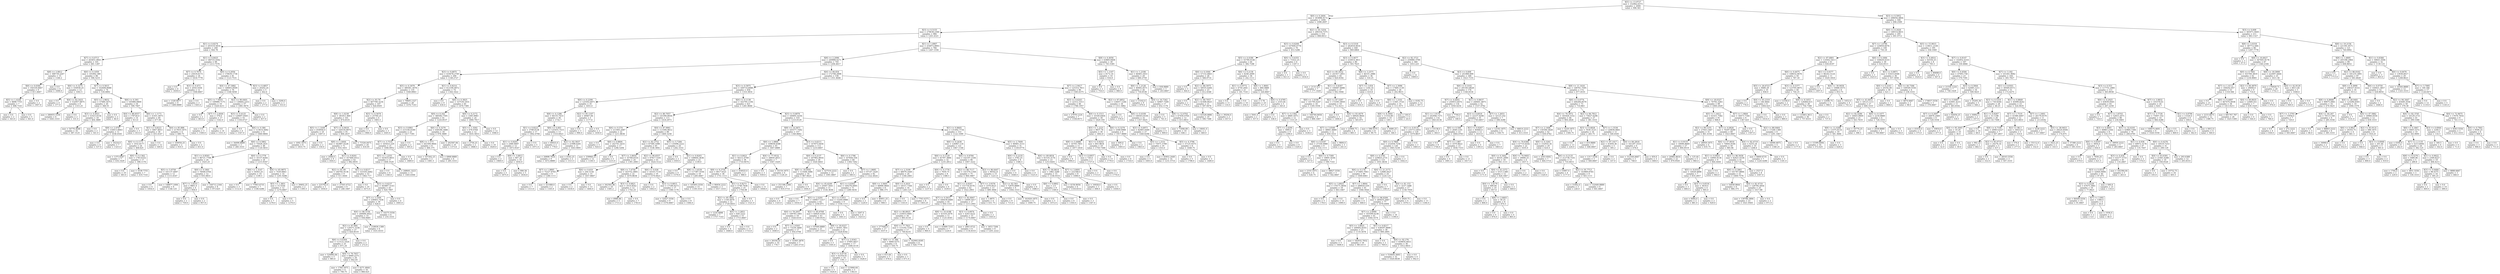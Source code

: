 digraph Tree {
node [shape=box] ;
0 [label="X[5] <= 13.9727\nmse = 332962.6373\nsamples = 2000\nvalue = 996.561"] ;
1 [label="X[0] <= 0.2604\nmse = 303896.9172\nsamples = 1494\nvalue = 1098.2697"] ;
0 -> 1 [labeldistance=2.5, labelangle=45, headlabel="True"] ;
2 [label="X[3] <= 0.5155\nmse = 279638.2366\nsamples = 984\nvalue = 1201.6321"] ;
1 -> 2 ;
3 [label="X[1] <= 0.8274\nmse = 293519.5816\nsamples = 200\nvalue = 944.78"] ;
2 -> 3 ;
4 [label="X[7] <= 0.0713\nmse = 263651.8943\nsamples = 101\nvalue = 681.1287"] ;
3 -> 4 ;
5 [label="X[8] <= 3.0812\nmse = 398739.2267\nsamples = 15\nvalue = 1166.2"] ;
4 -> 5 ;
6 [label="X[6] <= 0.6364\nmse = 350330.6667\nsamples = 9\nvalue = 811.6667"] ;
5 -> 6 ;
7 [label="X[5] <= 1.4109\nmse = 9698.7755\nsamples = 7\nvalue = 498.7143"] ;
6 -> 7 ;
8 [label="mse = 0.0\nsamples = 2\nvalue = 343.0"] ;
7 -> 8 ;
9 [label="mse = 0.0\nsamples = 5\nvalue = 561.0"] ;
7 -> 9 ;
10 [label="mse = 0.0\nsamples = 2\nvalue = 1907.0"] ;
6 -> 10 ;
11 [label="mse = 0.0\nsamples = 6\nvalue = 1698.0"] ;
5 -> 11 ;
12 [label="X[0] <= 0.1059\nmse = 191892.389\nsamples = 86\nvalue = 596.5233"] ;
4 -> 12 ;
13 [label="X[6] <= 0.3275\nmse = 550930.25\nsamples = 12\nvalue = 1002.5"] ;
12 -> 13 ;
14 [label="mse = 0.0\nsamples = 4\nvalue = 377.0"] ;
13 -> 14 ;
15 [label="X[4] <= 82.5425\nmse = 532957.6875\nsamples = 8\nvalue = 1315.25"] ;
13 -> 15 ;
16 [label="mse = 280055.5556\nsamples = 6\nvalue = 1643.3333"] ;
15 -> 16 ;
17 [label="mse = 0.0\nsamples = 2\nvalue = 331.0"] ;
15 -> 17 ;
18 [label="X[7] <= 0.5615\nmse = 102608.8088\nsamples = 74\nvalue = 530.6892"] ;
12 -> 18 ;
19 [label="X[5] <= 2.9832\nmse = 57480.5475\nsamples = 20\nvalue = 368.55"] ;
18 -> 19 ;
20 [label="X[3] <= 0.4921\nmse = 51023.0154\nsamples = 18\nvalue = 404.3889"] ;
19 -> 20 ;
21 [label="mse = 54776.4648\nsamples = 16\nvalue = 387.3125"] ;
20 -> 21 ;
22 [label="mse = 0.0\nsamples = 2\nvalue = 541.0"] ;
20 -> 22 ;
23 [label="mse = 0.0\nsamples = 2\nvalue = 46.0"] ;
19 -> 23 ;
24 [label="X[6] <= 0.393\nmse = 105980.0809\nsamples = 54\nvalue = 590.7407"] ;
18 -> 24 ;
25 [label="X[4] <= 88.9557\nmse = 178720.0\nsamples = 14\nvalue = 913.0"] ;
24 -> 25 ;
26 [label="X[8] <= 2.4767\nmse = 154013.8843\nsamples = 11\nvalue = 1038.4545"] ;
25 -> 26 ;
27 [label="mse = 0.0\nsamples = 4\nvalue = 537.0"] ;
26 -> 27 ;
28 [label="mse = 16224.0\nsamples = 7\nvalue = 1325.0"] ;
26 -> 28 ;
29 [label="mse = 0.0\nsamples = 3\nvalue = 453.0"] ;
25 -> 29 ;
30 [label="X[6] <= 1.1173\nmse = 31451.4975\nsamples = 40\nvalue = 477.95"] ;
24 -> 30 ;
31 [label="X[1] <= 0.8223\nmse = 5667.4653\nsamples = 36\nvalue = 455.4167"] ;
30 -> 31 ;
32 [label="X[0] <= 0.1173\nmse = 1932.8177\nsamples = 24\nvalue = 408.625"] ;
31 -> 32 ;
33 [label="mse = 1375.8367\nsamples = 7\nvalue = 434.1429"] ;
32 -> 33 ;
34 [label="X[0] <= 0.1362\nmse = 1783.6332\nsamples = 17\nvalue = 398.1176"] ;
32 -> 34 ;
35 [label="mse = 0.0\nsamples = 10\nvalue = 383.0"] ;
34 -> 35 ;
36 [label="mse = 3538.7755\nsamples = 7\nvalue = 419.7143"] ;
34 -> 36 ;
37 [label="mse = 0.0\nsamples = 12\nvalue = 549.0"] ;
31 -> 37 ;
38 [label="X[4] <= 85.888\nmse = 217810.1875\nsamples = 4\nvalue = 680.75"] ;
30 -> 38 ;
39 [label="mse = 330050.25\nsamples = 2\nvalue = 910.5"] ;
38 -> 39 ;
40 [label="mse = 0.0\nsamples = 2\nvalue = 451.0"] ;
38 -> 40 ;
41 [label="X[1] <= 0.8425\nmse = 180725.4362\nsamples = 99\nvalue = 1213.7576"] ;
3 -> 41 ;
42 [label="X[7] <= 0.7679\nmse = 25618.6173\nsamples = 18\nvalue = 1618.7778"] ;
41 -> 42 ;
43 [label="mse = 0.0\nsamples = 6\nvalue = 1839.0"] ;
42 -> 43 ;
44 [label="X[3] <= 0.473\nmse = 2054.5556\nsamples = 12\nvalue = 1508.6667"] ;
42 -> 44 ;
45 [label="mse = 1328.9877\nsamples = 9\nvalue = 1489.8889"] ;
44 -> 45 ;
46 [label="mse = 0.0\nsamples = 3\nvalue = 1565.0"] ;
44 -> 46 ;
47 [label="X[0] <= 0.2056\nmse = 170639.1736\nsamples = 81\nvalue = 1123.7531"] ;
41 -> 47 ;
48 [label="X[4] <= 47.5882\nmse = 148003.8509\nsamples = 76\nvalue = 1168.5658"] ;
47 -> 48 ;
49 [label="X[5] <= 7.9055\nmse = 109989.7175\nsamples = 19\nvalue = 1428.4211"] ;
48 -> 49 ;
50 [label="mse = 0.0\nsamples = 2\nvalue = 463.0"] ;
49 -> 50 ;
51 [label="X[7] <= 2.4444\nmse = 378.0\nsamples = 17\nvalue = 1542.0"] ;
49 -> 51 ;
52 [label="mse = 0.0\nsamples = 3\nvalue = 1500.0"] ;
51 -> 52 ;
53 [label="mse = 0.0\nsamples = 14\nvalue = 1551.0"] ;
51 -> 53 ;
54 [label="X[2] <= 90.6401\nmse = 130664.2253\nsamples = 57\nvalue = 1081.9474"] ;
48 -> 54 ;
55 [label="X[3] <= 0.4125\nmse = 120697.0565\nsamples = 55\nvalue = 1104.6727"] ;
54 -> 55 ;
56 [label="mse = 0.0\nsamples = 4\nvalue = 1547.0"] ;
55 -> 56 ;
57 [label="X[6] <= 0.384\nmse = 113614.5682\nsamples = 51\nvalue = 1069.9804"] ;
55 -> 57 ;
58 [label="mse = 34496.8889\nsamples = 3\nvalue = 260.3333"] ;
57 -> 58 ;
59 [label="X[6] <= 0.5862\nmse = 75028.2431\nsamples = 48\nvalue = 1120.5833"] ;
57 -> 59 ;
60 [label="X[1] <= 0.8593\nmse = 96721.7708\nsamples = 24\nvalue = 1025.25"] ;
59 -> 60 ;
61 [label="X[5] <= 5.9758\nmse = 101137.4097\nsamples = 12\nvalue = 1115.4167"] ;
60 -> 61 ;
62 [label="mse = 0.0\nsamples = 4\nvalue = 1054.0"] ;
61 -> 62 ;
63 [label="mse = 148877.1094\nsamples = 8\nvalue = 1146.125"] ;
61 -> 63 ;
64 [label="X[0] <= 0.1801\nmse = 76046.0764\nsamples = 12\nvalue = 935.0833"] ;
60 -> 64 ;
65 [label="X[7] <= 3.8331\nmse = 9801.0\nsamples = 4\nvalue = 858.0"] ;
64 -> 65 ;
66 [label="mse = 0.0\nsamples = 2\nvalue = 759.0"] ;
65 -> 66 ;
67 [label="mse = 0.0\nsamples = 2\nvalue = 957.0"] ;
65 -> 67 ;
68 [label="mse = 104712.2344\nsamples = 8\nvalue = 973.625"] ;
64 -> 68 ;
69 [label="X[0] <= 0.1778\nmse = 35157.8264\nsamples = 24\nvalue = 1215.9167"] ;
59 -> 69 ;
70 [label="X[6] <= 1.3147\nmse = 54563.25\nsamples = 10\nvalue = 1109.5"] ;
69 -> 70 ;
71 [label="mse = 0.0\nsamples = 3\nvalue = 1112.0"] ;
70 -> 71 ;
72 [label="mse = 77943.6735\nsamples = 7\nvalue = 1108.4286"] ;
70 -> 72 ;
73 [label="X[4] <= 65.9875\nmse = 7430.0663\nsamples = 14\nvalue = 1291.9286"] ;
69 -> 73 ;
74 [label="X[5] <= 1.3851\nmse = 15.5556\nsamples = 12\nvalue = 1274.6667"] ;
73 -> 74 ;
75 [label="mse = 0.0\nsamples = 7\nvalue = 1278.0"] ;
74 -> 75 ;
76 [label="mse = 0.0\nsamples = 5\nvalue = 1270.0"] ;
74 -> 76 ;
77 [label="mse = 39402.25\nsamples = 2\nvalue = 1395.5"] ;
73 -> 77 ;
78 [label="mse = 0.0\nsamples = 2\nvalue = 457.0"] ;
54 -> 78 ;
79 [label="X[3] <= 0.4857\nmse = 20202.24\nsamples = 5\nvalue = 442.6"] ;
47 -> 79 ;
80 [label="mse = 0.0\nsamples = 2\nvalue = 277.0"] ;
79 -> 80 ;
81 [label="mse = 3200.0\nsamples = 3\nvalue = 553.0"] ;
79 -> 81 ;
82 [label="X[1] <= 1.0907\nmse = 254973.8993\nsamples = 784\nvalue = 1267.1556"] ;
2 -> 82 ;
83 [label="X[8] <= 2.2096\nmse = 249989.0271\nsamples = 745\nvalue = 1294.4617"] ;
82 -> 83 ;
84 [label="X[3] <= 0.6875\nmse = 418478.2749\nsamples = 209\nvalue = 1148.2727"] ;
83 -> 84 ;
85 [label="X[5] <= 6.3079\nmse = 389361.3078\nsamples = 135\nvalue = 1040.8963"] ;
84 -> 85 ;
86 [label="X[2] <= 93.79\nmse = 407709.3234\nsamples = 107\nvalue = 926.8505"] ;
85 -> 86 ;
87 [label="X[8] <= 1.0238\nmse = 381811.969\nsamples = 101\nvalue = 874.6535"] ;
86 -> 87 ;
88 [label="X[5] <= 1.3169\nmse = 454956.0\nsamples = 10\nvalue = 1497.0"] ;
87 -> 88 ;
89 [label="mse = 1692.1875\nsamples = 8\nvalue = 1833.75"] ;
88 -> 89 ;
90 [label="mse = 0.0\nsamples = 2\nvalue = 150.0"] ;
88 -> 90 ;
91 [label="X[7] <= 4.0618\nmse = 326534.8975\nsamples = 91\nvalue = 806.2637"] ;
87 -> 91 ;
92 [label="X[8] <= 1.0444\nmse = 342887.0228\nsamples = 71\nvalue = 916.1831"] ;
91 -> 92 ;
93 [label="mse = 2048.0\nsamples = 9\nvalue = 458.0"] ;
92 -> 93 ;
94 [label="X[1] <= 0.8201\nmse = 357466.0512\nsamples = 62\nvalue = 982.6935"] ;
92 -> 94 ;
95 [label="X[2] <= 81.09\nmse = 240782.9136\nsamples = 9\nvalue = 511.4444"] ;
94 -> 95 ;
96 [label="mse = 225792.0\nsamples = 3\nvalue = 1054.0"] ;
95 -> 96 ;
97 [label="mse = 27503.4722\nsamples = 6\nvalue = 240.1667"] ;
95 -> 97 ;
98 [label="X[1] <= 0.8217\nmse = 333165.4482\nsamples = 53\nvalue = 1062.717"] ;
94 -> 98 ;
99 [label="mse = 0.0\nsamples = 10\nvalue = 1673.0"] ;
98 -> 99 ;
100 [label="X[3] <= 0.6237\nmse = 303887.5143\nsamples = 43\nvalue = 920.7907"] ;
98 -> 100 ;
101 [label="X[7] <= 3.3394\nmse = 238463.7436\nsamples = 39\nvalue = 826.0"] ;
100 -> 101 ;
102 [label="X[4] <= 86.5156\nmse = 200084.4922\nsamples = 33\nvalue = 936.8485"] ;
101 -> 102 ;
103 [label="X[2] <= 87.684\nmse = 129371.5336\nsamples = 27\nvalue = 826.8519"] ;
102 -> 103 ;
104 [label="X[6] <= 0.6364\nmse = 113122.1024\nsamples = 25\nvalue = 871.24"] ;
103 -> 104 ;
105 [label="mse = 524985.84\nsamples = 5\nvalue = 985.6"] ;
104 -> 105 ;
106 [label="X[4] <= 76.7657\nmse = 6069.2275\nsamples = 20\nvalue = 842.65"] ;
104 -> 106 ;
107 [label="mse = 1764.1875\nsamples = 4\nvalue = 746.75"] ;
106 -> 107 ;
108 [label="mse = 4271.4844\nsamples = 16\nvalue = 866.625"] ;
106 -> 108 ;
109 [label="mse = 0.0\nsamples = 2\nvalue = 272.0"] ;
103 -> 109 ;
110 [label="mse = 218836.1389\nsamples = 6\nvalue = 1431.8333"] ;
102 -> 110 ;
111 [label="mse = 10275.5556\nsamples = 6\nvalue = 216.3333"] ;
101 -> 111 ;
112 [label="mse = 0.0\nsamples = 4\nvalue = 1845.0"] ;
100 -> 112 ;
113 [label="mse = 73326.0475\nsamples = 20\nvalue = 416.05"] ;
91 -> 113 ;
114 [label="X[3] <= 0.5679\nmse = 25760.25\nsamples = 6\nvalue = 1805.5"] ;
86 -> 114 ;
115 [label="mse = 0.0\nsamples = 3\nvalue = 1966.0"] ;
114 -> 115 ;
116 [label="mse = 0.0\nsamples = 3\nvalue = 1645.0"] ;
114 -> 116 ;
117 [label="mse = 79605.1327\nsamples = 28\nvalue = 1476.7143"] ;
85 -> 117 ;
118 [label="X[1] <= 0.8214\nmse = 412190.4872\nsamples = 74\nvalue = 1344.1622"] ;
84 -> 118 ;
119 [label="mse = 0.0\nsamples = 9\nvalue = 430.0"] ;
118 -> 119 ;
120 [label="X[6] <= 0.3825\nmse = 337530.1931\nsamples = 65\nvalue = 1470.7385"] ;
118 -> 120 ;
121 [label="X[0] <= 0.162\nmse = 369382.7591\nsamples = 41\nvalue = 1224.8537"] ;
120 -> 121 ;
122 [label="X[3] <= 0.6961\nmse = 215140.0189\nsamples = 23\nvalue = 1417.7391"] ;
121 -> 122 ;
123 [label="X[7] <= 3.7535\nmse = 165023.229\nsamples = 21\nvalue = 1496.0952"] ;
122 -> 123 ;
124 [label="X[5] <= 1.2255\nmse = 163433.9931\nsamples = 17\nvalue = 1408.3529"] ;
123 -> 124 ;
125 [label="mse = 0.0\nsamples = 6\nvalue = 1340.0"] ;
124 -> 125 ;
126 [label="mse = 248641.3223\nsamples = 11\nvalue = 1445.6364"] ;
124 -> 126 ;
127 [label="mse = 0.0\nsamples = 4\nvalue = 1869.0"] ;
123 -> 127 ;
128 [label="mse = 0.0\nsamples = 2\nvalue = 595.0"] ;
122 -> 128 ;
129 [label="X[6] <= 0.3279\nmse = 458186.3488\nsamples = 18\nvalue = 978.3889"] ;
121 -> 129 ;
130 [label="X[8] <= 1.573\nmse = 263394.9844\nsamples = 8\nvalue = 484.375"] ;
129 -> 130 ;
131 [label="mse = 557262.25\nsamples = 2\nvalue = 1081.5"] ;
130 -> 131 ;
132 [label="mse = 6968.8889\nsamples = 6\nvalue = 285.3333"] ;
130 -> 132 ;
133 [label="mse = 262587.84\nsamples = 10\nvalue = 1373.6"] ;
129 -> 133 ;
134 [label="X[0] <= 0.2172\nmse = 3385.9983\nsamples = 24\nvalue = 1890.7917"] ;
120 -> 134 ;
135 [label="X[5] <= 1.3592\nmse = 676.0764\nsamples = 12\nvalue = 1835.5833"] ;
134 -> 135 ;
136 [label="mse = 2756.25\nsamples = 2\nvalue = 1868.5"] ;
135 -> 136 ;
137 [label="mse = 0.0\nsamples = 10\nvalue = 1829.0"] ;
135 -> 137 ;
138 [label="mse = 0.0\nsamples = 12\nvalue = 1946.0"] ;
134 -> 138 ;
139 [label="X[4] <= 94.834\nmse = 172708.2898\nsamples = 536\nvalue = 1351.4646"] ;
83 -> 139 ;
140 [label="X[3] <= 0.5875\nmse = 169714.6088\nsamples = 456\nvalue = 1310.3816"] ;
139 -> 140 ;
141 [label="X[0] <= 0.2299\nmse = 125502.6971\nsamples = 35\nvalue = 1653.4"] ;
140 -> 141 ;
142 [label="X[8] <= 4.1286\nmse = 94155.7433\nsamples = 30\nvalue = 1732.7"] ;
141 -> 142 ;
143 [label="X[1] <= 0.8223\nmse = 3708.0138\nsamples = 17\nvalue = 1902.4706"] ;
142 -> 143 ;
144 [label="X[1] <= 0.8201\nmse = 2480.9097\nsamples = 12\nvalue = 1873.9167"] ;
143 -> 144 ;
145 [label="mse = 0.0\nsamples = 2\nvalue = 1969.0"] ;
144 -> 145 ;
146 [label="X[8] <= 3.0812\nmse = 807.29\nsamples = 10\nvalue = 1854.9"] ;
144 -> 146 ;
147 [label="mse = 0.0\nsamples = 5\nvalue = 1875.0"] ;
146 -> 147 ;
148 [label="mse = 806.56\nsamples = 5\nvalue = 1834.8"] ;
146 -> 148 ;
149 [label="mse = 0.0\nsamples = 5\nvalue = 1971.0"] ;
143 -> 149 ;
150 [label="X[6] <= 0.493\nmse = 125455.7515\nsamples = 13\nvalue = 1510.6923"] ;
142 -> 150 ;
151 [label="mse = 60025.0\nsamples = 2\nvalue = 778.0"] ;
150 -> 151 ;
152 [label="X[2] <= 82.5837\nmse = 21998.6281\nsamples = 11\nvalue = 1643.9091"] ;
150 -> 152 ;
153 [label="mse = 20898.7654\nsamples = 9\nvalue = 1672.8889"] ;
152 -> 153 ;
154 [label="mse = 6162.25\nsamples = 2\nvalue = 1513.5"] ;
152 -> 154 ;
155 [label="X[2] <= 85.1167\nmse = 49467.84\nsamples = 5\nvalue = 1177.6"] ;
141 -> 155 ;
156 [label="mse = 0.0\nsamples = 3\nvalue = 996.0"] ;
155 -> 156 ;
157 [label="mse = 0.0\nsamples = 2\nvalue = 1450.0"] ;
155 -> 157 ;
158 [label="X[0] <= 0.1138\nmse = 162795.1194\nsamples = 421\nvalue = 1281.8646"] ;
140 -> 158 ;
159 [label="X[2] <= 80.7057\nmse = 143390.8936\nsamples = 111\nvalue = 1418.2973"] ;
158 -> 159 ;
160 [label="X[6] <= 0.574\nmse = 211945.2087\nsamples = 22\nvalue = 1211.8636"] ;
159 -> 160 ;
161 [label="mse = 0.0\nsamples = 5\nvalue = 924.0"] ;
160 -> 161 ;
162 [label="X[6] <= 0.8804\nmse = 242741.5433\nsamples = 17\nvalue = 1296.5294"] ;
160 -> 162 ;
163 [label="mse = 339960.25\nsamples = 12\nvalue = 1330.5"] ;
162 -> 163 ;
164 [label="mse = 0.0\nsamples = 5\nvalue = 1215.0"] ;
162 -> 164 ;
165 [label="X[4] <= 87.9961\nmse = 113306.9612\nsamples = 89\nvalue = 1469.3258"] ;
159 -> 165 ;
166 [label="X[2] <= 82.2752\nmse = 87584.1098\nsamples = 65\nvalue = 1538.3692"] ;
165 -> 166 ;
167 [label="X[7] <= 3.8054\nmse = 35768.8316\nsamples = 24\nvalue = 1391.2083"] ;
166 -> 167 ;
168 [label="X[7] <= 1.9895\nmse = 75227.8765\nsamples = 9\nvalue = 1280.1111"] ;
167 -> 168 ;
169 [label="mse = 0.0\nsamples = 7\nvalue = 1313.0"] ;
168 -> 169 ;
170 [label="mse = 321489.0\nsamples = 2\nvalue = 1165.0"] ;
168 -> 170 ;
171 [label="X[6] <= 0.619\nmse = 244.5156\nsamples = 15\nvalue = 1457.8667"] ;
167 -> 171 ;
172 [label="mse = 0.0\nsamples = 2\nvalue = 1418.0"] ;
171 -> 172 ;
173 [label="mse = 0.0\nsamples = 13\nvalue = 1464.0"] ;
171 -> 173 ;
174 [label="X[2] <= 90.6557\nmse = 97817.5181\nsamples = 41\nvalue = 1624.5122"] ;
166 -> 174 ;
175 [label="X[8] <= 7.4756\nmse = 163752.3905\nsamples = 22\nvalue = 1670.8636"] ;
174 -> 175 ;
176 [label="mse = 342583.96\nsamples = 10\nvalue = 1585.2"] ;
175 -> 176 ;
177 [label="X[3] <= 0.6821\nmse = 3514.8542\nsamples = 12\nvalue = 1742.25"] ;
175 -> 177 ;
178 [label="mse = 6988.96\nsamples = 5\nvalue = 1713.2"] ;
177 -> 178 ;
179 [label="mse = 0.0\nsamples = 7\nvalue = 1763.0"] ;
177 -> 179 ;
180 [label="X[6] <= 0.036\nmse = 16103.7119\nsamples = 19\nvalue = 1570.8421"] ;
174 -> 180 ;
181 [label="mse = 0.0\nsamples = 2\nvalue = 1492.0"] ;
180 -> 181 ;
182 [label="X[3] <= 0.6815\nmse = 17180.9273\nsamples = 17\nvalue = 1580.1176"] ;
180 -> 182 ;
183 [label="mse = 32427.5556\nsamples = 9\nvalue = 1576.6667"] ;
182 -> 183 ;
184 [label="mse = 0.0\nsamples = 8\nvalue = 1584.0"] ;
182 -> 184 ;
185 [label="X[5] <= 5.7284\nmse = 135096.2222\nsamples = 24\nvalue = 1282.3333"] ;
165 -> 185 ;
186 [label="mse = 0.0\nsamples = 2\nvalue = 659.0"] ;
185 -> 186 ;
187 [label="X[1] <= 0.8203\nmse = 108844.3636\nsamples = 22\nvalue = 1339.0"] ;
185 -> 187 ;
188 [label="mse = 0.0\nsamples = 4\nvalue = 1579.0"] ;
187 -> 188 ;
189 [label="X[8] <= 3.4539\nmse = 117387.5556\nsamples = 18\nvalue = 1285.6667"] ;
187 -> 189 ;
190 [label="mse = 105493.5556\nsamples = 15\nvalue = 1339.3333"] ;
189 -> 190 ;
191 [label="mse = 90454.2222\nsamples = 3\nvalue = 1017.3333"] ;
189 -> 191 ;
192 [label="X[3] <= 0.6879\nmse = 160691.6256\nsamples = 310\nvalue = 1233.0129"] ;
158 -> 192 ;
193 [label="X[8] <= 14.5871\nmse = 165577.7592\nsamples = 157\nvalue = 1340.8662"] ;
192 -> 193 ;
194 [label="X[6] <= 1.0869\nmse = 109838.6588\nsamples = 45\nvalue = 1607.6889"] ;
193 -> 194 ;
195 [label="X[1] <= 0.8421\nmse = 56212.4709\nsamples = 38\nvalue = 1710.9474"] ;
194 -> 195 ;
196 [label="X[8] <= 9.2754\nmse = 9017.9321\nsamples = 36\nvalue = 1751.1111"] ;
195 -> 196 ;
197 [label="X[1] <= 0.8273\nmse = 5746.7936\nsamples = 25\nvalue = 1704.08"] ;
196 -> 197 ;
198 [label="X[2] <= 85.5602\nmse = 1336.4979\nsamples = 22\nvalue = 1729.0455"] ;
197 -> 198 ;
199 [label="mse = 1224.4898\nsamples = 7\nvalue = 1757.7143"] ;
198 -> 199 ;
200 [label="X[5] <= 3.2853\nmse = 826.2222\nsamples = 15\nvalue = 1715.6667"] ;
198 -> 200 ;
201 [label="mse = 0.0\nsamples = 4\nvalue = 1668.0"] ;
200 -> 201 ;
202 [label="mse = 0.0\nsamples = 11\nvalue = 1733.0"] ;
200 -> 202 ;
203 [label="mse = 0.0\nsamples = 3\nvalue = 1521.0"] ;
197 -> 203 ;
204 [label="mse = 0.0\nsamples = 11\nvalue = 1858.0"] ;
196 -> 204 ;
205 [label="mse = 354025.0\nsamples = 2\nvalue = 988.0"] ;
195 -> 205 ;
206 [label="X[4] <= 77.9532\nmse = 28859.2653\nsamples = 7\nvalue = 1047.1429"] ;
194 -> 206 ;
207 [label="mse = 0.0\nsamples = 3\nvalue = 939.0"] ;
206 -> 207 ;
208 [label="mse = 35154.1875\nsamples = 4\nvalue = 1128.25"] ;
206 -> 208 ;
209 [label="X[3] <= 0.6213\nmse = 147875.0456\nsamples = 112\nvalue = 1233.6607"] ;
193 -> 209 ;
210 [label="X[0] <= 0.2137\nmse = 207962.8916\nsamples = 28\nvalue = 1020.4643"] ;
209 -> 210 ;
211 [label="X[8] <= 18.9592\nmse = 111648.3086\nsamples = 16\nvalue = 967.0625"] ;
210 -> 211 ;
212 [label="mse = 251186.5306\nsamples = 7\nvalue = 919.5714"] ;
211 -> 212 ;
213 [label="mse = 0.0\nsamples = 9\nvalue = 1004.0"] ;
211 -> 213 ;
214 [label="mse = 327510.2222\nsamples = 12\nvalue = 1091.6667"] ;
210 -> 214 ;
215 [label="X[6] <= 0.1796\nmse = 107644.556\nsamples = 84\nvalue = 1304.7262"] ;
209 -> 215 ;
216 [label="mse = 0.0\nsamples = 2\nvalue = 580.0"] ;
215 -> 216 ;
217 [label="X[7] <= 1.9685\nmse = 97147.1429\nsamples = 82\nvalue = 1322.4024"] ;
215 -> 217 ;
218 [label="X[4] <= 45.6249\nmse = 25047.5041\nsamples = 11\nvalue = 1534.3636"] ;
217 -> 218 ;
219 [label="mse = 0.0\nsamples = 4\nvalue = 1325.0"] ;
218 -> 219 ;
220 [label="mse = 0.0\nsamples = 7\nvalue = 1654.0"] ;
218 -> 220 ;
221 [label="X[1] <= 0.8303\nmse = 100278.4995\nsamples = 71\nvalue = 1289.5634"] ;
217 -> 221 ;
222 [label="X[5] <= 2.0291\nmse = 100817.5317\nsamples = 62\nvalue = 1250.871"] ;
221 -> 222 ;
223 [label="X[4] <= 79.2057\nmse = 109783.1801\nsamples = 19\nvalue = 1026.6316"] ;
222 -> 223 ;
224 [label="mse = 0.0\nsamples = 2\nvalue = 1640.0"] ;
223 -> 224 ;
225 [label="X[7] <= 2.9343\nmse = 73230.3668\nsamples = 17\nvalue = 954.4706"] ;
223 -> 225 ;
226 [label="mse = 26104.41\nsamples = 10\nvalue = 778.7"] ;
225 -> 226 ;
227 [label="mse = 33365.3878\nsamples = 7\nvalue = 1205.5714"] ;
225 -> 227 ;
228 [label="X[2] <= 85.8768\nmse = 64820.4164\nsamples = 43\nvalue = 1349.9535"] ;
222 -> 228 ;
229 [label="mse = 87640.8889\nsamples = 21\nvalue = 1267.3333"] ;
228 -> 229 ;
230 [label="X[8] <= 18.0327\nmse = 30301.7851\nsamples = 22\nvalue = 1428.8182"] ;
228 -> 230 ;
231 [label="mse = 0.0\nsamples = 5\nvalue = 1505.0"] ;
230 -> 231 ;
232 [label="X[7] <= 2.9343\nmse = 37005.0657\nsamples = 17\nvalue = 1406.4118"] ;
230 -> 232 ;
233 [label="X[3] <= 0.6734\nmse = 62354.01\nsamples = 10\nvalue = 1391.3"] ;
232 -> 233 ;
234 [label="mse = 0.0\nsamples = 5\nvalue = 1420.0"] ;
233 -> 234 ;
235 [label="mse = 123060.64\nsamples = 5\nvalue = 1362.6"] ;
233 -> 235 ;
236 [label="mse = 0.0\nsamples = 7\nvalue = 1428.0"] ;
232 -> 236 ;
237 [label="X[1] <= 0.853\nmse = 15204.0988\nsamples = 9\nvalue = 1556.1111"] ;
221 -> 237 ;
238 [label="mse = 0.0\nsamples = 5\nvalue = 1661.0"] ;
237 -> 238 ;
239 [label="mse = 3267.0\nsamples = 4\nvalue = 1425.0"] ;
237 -> 239 ;
240 [label="X[1] <= 0.8605\nmse = 131492.7734\nsamples = 153\nvalue = 1122.3399"] ;
192 -> 240 ;
241 [label="X[6] <= 0.2436\nmse = 126967.118\nsamples = 122\nvalue = 1067.1148"] ;
240 -> 241 ;
242 [label="X[6] <= 0.1129\nmse = 45797.3896\nsamples = 32\nvalue = 1235.2812"] ;
241 -> 242 ;
243 [label="X[7] <= 2.3109\nmse = 48079.1649\nsamples = 24\nvalue = 1184.2083"] ;
242 -> 243 ;
244 [label="X[8] <= 3.5605\nmse = 48906.9844\nsamples = 8\nvalue = 986.375"] ;
243 -> 244 ;
245 [label="mse = 0.0\nsamples = 2\nvalue = 1220.0"] ;
244 -> 245 ;
246 [label="mse = 40951.25\nsamples = 6\nvalue = 908.5"] ;
244 -> 246 ;
247 [label="X[0] <= 0.2031\nmse = 18311.7344\nsamples = 16\nvalue = 1283.125"] ;
243 -> 247 ;
248 [label="mse = 0.0\nsamples = 8\nvalue = 1163.0"] ;
247 -> 248 ;
249 [label="mse = 7763.4375\nsamples = 8\nvalue = 1403.25"] ;
247 -> 249 ;
250 [label="X[0] <= 0.1776\nmse = 7650.75\nsamples = 8\nvalue = 1388.5"] ;
242 -> 250 ;
251 [label="mse = 0.0\nsamples = 2\nvalue = 1237.0"] ;
250 -> 251 ;
252 [label="mse = 0.0\nsamples = 6\nvalue = 1439.0"] ;
250 -> 252 ;
253 [label="X[6] <= 0.9784\nmse = 142197.2184\nsamples = 90\nvalue = 1007.3222"] ;
241 -> 253 ;
254 [label="X[2] <= 88.7117\nmse = 141570.1358\nsamples = 75\nvalue = 964.5867"] ;
253 -> 254 ;
255 [label="X[1] <= 0.8267\nmse = 151734.6576\nsamples = 62\nvalue = 1022.2903"] ;
254 -> 255 ;
256 [label="X[7] <= 0.5615\nmse = 184439.0489\nsamples = 45\nvalue = 950.1333"] ;
255 -> 256 ;
257 [label="X[2] <= 80.8925\nmse = 216933.9481\nsamples = 34\nvalue = 893.4118"] ;
256 -> 257 ;
258 [label="mse = 277440.0\nsamples = 17\nvalue = 1037.0"] ;
257 -> 258 ;
259 [label="X[4] <= 77.7921\nmse = 115192.7336\nsamples = 17\nvalue = 749.8235"] ;
257 -> 259 ;
260 [label="X[8] <= 15.386\nmse = 9060.4375\nsamples = 8\nvalue = 550.75"] ;
259 -> 260 ;
261 [label="mse = 615.04\nsamples = 5\nvalue = 478.6"] ;
260 -> 261 ;
262 [label="mse = 0.0\nsamples = 3\nvalue = 671.0"] ;
260 -> 262 ;
263 [label="mse = 142992.8395\nsamples = 9\nvalue = 926.7778"] ;
259 -> 263 ;
264 [label="X[8] <= 10.4188\nmse = 43318.2479\nsamples = 11\nvalue = 1125.4545"] ;
256 -> 264 ;
265 [label="mse = 0.0\nsamples = 4\nvalue = 960.0"] ;
264 -> 265 ;
266 [label="mse = 43489.7143\nsamples = 7\nvalue = 1220.0"] ;
264 -> 266 ;
267 [label="X[2] <= 82.8947\nmse = 14899.5017\nsamples = 17\nvalue = 1213.2941"] ;
255 -> 267 ;
268 [label="X[3] <= 0.6974\nmse = 4203.4222\nsamples = 15\nvalue = 1174.6667"] ;
267 -> 268 ;
269 [label="mse = 2683.4722\nsamples = 6\nvalue = 1134.8333"] ;
268 -> 269 ;
270 [label="mse = 3453.7284\nsamples = 9\nvalue = 1201.2222"] ;
268 -> 270 ;
271 [label="mse = 0.0\nsamples = 2\nvalue = 1503.0"] ;
267 -> 271 ;
272 [label="X[7] <= 3.9376\nmse = 1476.8521\nsamples = 13\nvalue = 689.3846"] ;
254 -> 272 ;
273 [label="mse = 1.6875\nsamples = 4\nvalue = 631.75"] ;
272 -> 273 ;
274 [label="mse = 0.0\nsamples = 9\nvalue = 715.0"] ;
272 -> 274 ;
275 [label="X[2] <= 86.6447\nmse = 90542.8\nsamples = 15\nvalue = 1221.0"] ;
253 -> 275 ;
276 [label="X[2] <= 82.563\nmse = 72876.8889\nsamples = 9\nvalue = 1044.3333"] ;
275 -> 276 ;
277 [label="mse = 161820.1875\nsamples = 4\nvalue = 1009.75"] ;
276 -> 277 ;
278 [label="mse = 0.0\nsamples = 5\nvalue = 1072.0"] ;
276 -> 278 ;
279 [label="mse = 0.0\nsamples = 6\nvalue = 1486.0"] ;
275 -> 279 ;
280 [label="X[5] <= 2.7609\nmse = 90065.3153\nsamples = 31\nvalue = 1339.6774"] ;
240 -> 280 ;
281 [label="X[0] <= 0.2235\nmse = 3782.25\nsamples = 8\nvalue = 1586.5"] ;
280 -> 281 ;
282 [label="mse = 0.0\nsamples = 4\nvalue = 1648.0"] ;
281 -> 282 ;
283 [label="mse = 0.0\nsamples = 4\nvalue = 1525.0"] ;
281 -> 283 ;
284 [label="X[4] <= 69.6834\nmse = 91516.3176\nsamples = 23\nvalue = 1253.8261"] ;
280 -> 284 ;
285 [label="X[4] <= 64.8614\nmse = 1882.3289\nsamples = 15\nvalue = 1336.9333"] ;
284 -> 285 ;
286 [label="X[6] <= 0.6802\nmse = 2.0\nsamples = 9\nvalue = 1349.0"] ;
285 -> 286 ;
287 [label="mse = 0.0\nsamples = 6\nvalue = 1350.0"] ;
286 -> 287 ;
288 [label="mse = 0.0\nsamples = 3\nvalue = 1347.0"] ;
286 -> 288 ;
289 [label="mse = 4156.8056\nsamples = 6\nvalue = 1318.8333"] ;
285 -> 289 ;
290 [label="X[7] <= 3.6691\nmse = 222348.0\nsamples = 8\nvalue = 1098.0"] ;
284 -> 290 ;
291 [label="mse = 16928.0\nsamples = 3\nvalue = 498.0"] ;
290 -> 291 ;
292 [label="mse = 0.0\nsamples = 5\nvalue = 1458.0"] ;
290 -> 292 ;
293 [label="X[7] <= 2.9417\nmse = 125314.7811\nsamples = 80\nvalue = 1585.6375"] ;
139 -> 293 ;
294 [label="X[3] <= 0.6243\nmse = 22312.3313\nsamples = 46\nvalue = 1788.1957"] ;
293 -> 294 ;
295 [label="mse = 27978.1224\nsamples = 7\nvalue = 1558.8571"] ;
294 -> 295 ;
296 [label="X[0] <= 0.1513\nmse = 10160.6404\nsamples = 39\nvalue = 1829.359"] ;
294 -> 296 ;
297 [label="X[5] <= 1.2221\nmse = 9837.76\nsamples = 30\nvalue = 1802.8"] ;
296 -> 297 ;
298 [label="X[8] <= 5.4088\nmse = 16705.7851\nsamples = 11\nvalue = 1877.1818"] ;
297 -> 298 ;
299 [label="mse = 0.0\nsamples = 6\nvalue = 1994.0"] ;
298 -> 299 ;
300 [label="X[3] <= 0.6957\nmse = 726.0\nsamples = 5\nvalue = 1737.0"] ;
298 -> 300 ;
301 [label="mse = 0.0\nsamples = 3\nvalue = 1715.0"] ;
300 -> 301 ;
302 [label="mse = 0.0\nsamples = 2\nvalue = 1770.0"] ;
300 -> 302 ;
303 [label="X[1] <= 0.8252\nmse = 803.9834\nsamples = 19\nvalue = 1759.7368"] ;
297 -> 303 ;
304 [label="mse = 0.0\nsamples = 13\nvalue = 1779.0"] ;
303 -> 304 ;
305 [label="mse = 0.0\nsamples = 6\nvalue = 1718.0"] ;
303 -> 305 ;
306 [label="X[6] <= 0.3279\nmse = 1048.0988\nsamples = 9\nvalue = 1917.8889"] ;
296 -> 306 ;
307 [label="mse = 600.0\nsamples = 7\nvalue = 1905.0"] ;
306 -> 307 ;
308 [label="mse = 0.0\nsamples = 2\nvalue = 1963.0"] ;
306 -> 308 ;
309 [label="X[2] <= 87.6852\nmse = 134057.1246\nsamples = 34\nvalue = 1311.5882"] ;
293 -> 309 ;
310 [label="mse = 0.0\nsamples = 2\nvalue = 576.0"] ;
309 -> 310 ;
311 [label="X[6] <= 0.4109\nmse = 106503.9336\nsamples = 32\nvalue = 1357.5625"] ;
309 -> 311 ;
312 [label="X[3] <= 0.6973\nmse = 82065.9369\nsamples = 27\nvalue = 1440.6296"] ;
311 -> 312 ;
313 [label="X[5] <= 1.2151\nmse = 75071.5789\nsamples = 19\nvalue = 1353.0"] ;
312 -> 313 ;
314 [label="mse = 0.0\nsamples = 5\nvalue = 1693.0"] ;
313 -> 314 ;
315 [label="mse = 45852.2449\nsamples = 14\nvalue = 1231.5714"] ;
313 -> 315 ;
316 [label="X[5] <= 4.3796\nmse = 37125.9375\nsamples = 8\nvalue = 1648.75"] ;
312 -> 316 ;
317 [label="mse = 0.0\nsamples = 5\nvalue = 1798.0"] ;
316 -> 317 ;
318 [label="mse = 0.0\nsamples = 3\nvalue = 1400.0"] ;
316 -> 318 ;
319 [label="mse = 0.0\nsamples = 5\nvalue = 909.0"] ;
311 -> 319 ;
320 [label="X[8] <= 6.4056\nmse = 63869.9408\nsamples = 39\nvalue = 745.5385"] ;
82 -> 320 ;
321 [label="X[5] <= 1.1167\nmse = 8172.16\nsamples = 10\nvalue = 934.8"] ;
320 -> 321 ;
322 [label="mse = 0.0\nsamples = 2\nvalue = 754.0"] ;
321 -> 322 ;
323 [label="mse = 0.0\nsamples = 8\nvalue = 980.0"] ;
321 -> 323 ;
324 [label="X[1] <= 1.2108\nmse = 66465.1653\nsamples = 29\nvalue = 680.2759"] ;
320 -> 324 ;
325 [label="X[6] <= 1.2128\nmse = 49492.4571\nsamples = 26\nvalue = 730.6538"] ;
324 -> 325 ;
326 [label="mse = 13162.0\nsamples = 9\nvalue = 879.0"] ;
325 -> 326 ;
327 [label="X[4] <= 16.7342\nmse = 50907.7509\nsamples = 17\nvalue = 652.1176"] ;
325 -> 327 ;
328 [label="mse = 0.0\nsamples = 5\nvalue = 741.0"] ;
327 -> 328 ;
329 [label="X[8] <= 12.6762\nmse = 67456.0764\nsamples = 12\nvalue = 615.0833"] ;
327 -> 329 ;
330 [label="mse = 71846.89\nsamples = 10\nvalue = 646.1"] ;
329 -> 330 ;
331 [label="mse = 16641.0\nsamples = 2\nvalue = 460.0"] ;
329 -> 331 ;
332 [label="mse = 938.8889\nsamples = 3\nvalue = 243.6667"] ;
324 -> 332 ;
333 [label="X[2] <= 81.5254\nmse = 290316.7375\nsamples = 510\nvalue = 898.8412"] ;
1 -> 333 ;
334 [label="X[3] <= 0.6209\nmse = 107600.0778\nsamples = 70\nvalue = 453.5286"] ;
333 -> 334 ;
335 [label="X[5] <= 4.4186\nmse = 55790.0146\nsamples = 64\nvalue = 384.7188"] ;
334 -> 335 ;
336 [label="X[6] <= 0.1044\nmse = 57152.0663\nsamples = 28\nvalue = 568.0714"] ;
335 -> 336 ;
337 [label="mse = 0.0\nsamples = 5\nvalue = 364.0"] ;
336 -> 337 ;
338 [label="X[2] <= 80.5975\nmse = 58555.0284\nsamples = 23\nvalue = 612.4348"] ;
336 -> 338 ;
339 [label="mse = 0.0\nsamples = 2\nvalue = 774.0"] ;
338 -> 339 ;
340 [label="X[2] <= 80.7057\nmse = 61408.9025\nsamples = 21\nvalue = 597.0476"] ;
338 -> 340 ;
341 [label="mse = 63328.0886\nsamples = 19\nvalue = 590.7368"] ;
340 -> 341 ;
342 [label="mse = 39204.0\nsamples = 2\nvalue = 657.0"] ;
340 -> 342 ;
343 [label="X[6] <= 0.2136\nmse = 8246.2099\nsamples = 36\nvalue = 242.1111"] ;
335 -> 343 ;
344 [label="X[1] <= 0.9772\nmse = 4750.2041\nsamples = 21\nvalue = 181.7143"] ;
343 -> 344 ;
345 [label="mse = 0.0\nsamples = 11\nvalue = 116.0"] ;
344 -> 345 ;
346 [label="mse = 0.0\nsamples = 10\nvalue = 254.0"] ;
344 -> 346 ;
347 [label="X[8] <= 1.8001\nmse = 884.0889\nsamples = 15\nvalue = 326.6667"] ;
343 -> 347 ;
348 [label="mse = 5.76\nsamples = 10\nvalue = 317.2"] ;
347 -> 348 ;
349 [label="X[0] <= 0.4785\nmse = 2103.04\nsamples = 5\nvalue = 345.6"] ;
347 -> 349 ;
350 [label="mse = 5041.0\nsamples = 2\nvalue = 357.0"] ;
349 -> 350 ;
351 [label="mse = 0.0\nsamples = 3\nvalue = 338.0"] ;
349 -> 351 ;
352 [label="X[0] <= 0.6355\nmse = 71022.25\nsamples = 6\nvalue = 1187.5"] ;
334 -> 352 ;
353 [label="mse = 0.0\nsamples = 3\nvalue = 921.0"] ;
352 -> 353 ;
354 [label="mse = 0.0\nsamples = 3\nvalue = 1454.0"] ;
352 -> 354 ;
355 [label="X[3] <= 0.5318\nmse = 282818.0016\nsamples = 440\nvalue = 969.6864"] ;
333 -> 355 ;
356 [label="X[3] <= 0.4677\nmse = 216914.3811\nsamples = 80\nvalue = 593.7625"] ;
355 -> 356 ;
357 [label="X[2] <= 85.5032\nmse = 241917.2851\nsamples = 44\nvalue = 820.8182"] ;
356 -> 357 ;
358 [label="mse = 2133.551\nsamples = 7\nvalue = 177.1429"] ;
357 -> 358 ;
359 [label="X[1] <= 0.8307\nmse = 194067.8086\nsamples = 37\nvalue = 942.5946"] ;
357 -> 359 ;
360 [label="X[6] <= 1.0196\nmse = 101795.0247\nsamples = 18\nvalue = 1185.5556"] ;
359 -> 360 ;
361 [label="X[7] <= 4.1582\nmse = 4869.1875\nsamples = 12\nvalue = 1333.25"] ;
360 -> 361 ;
362 [label="X[7] <= 2.4294\nmse = 1800.0\nsamples = 9\nvalue = 1299.0"] ;
361 -> 362 ;
363 [label="mse = 0.0\nsamples = 3\nvalue = 1239.0"] ;
362 -> 363 ;
364 [label="mse = 0.0\nsamples = 6\nvalue = 1329.0"] ;
362 -> 364 ;
365 [label="mse = 0.0\nsamples = 3\nvalue = 1436.0"] ;
361 -> 365 ;
366 [label="mse = 164764.8056\nsamples = 6\nvalue = 890.1667"] ;
360 -> 366 ;
367 [label="X[2] <= 87.5287\nmse = 172581.0859\nsamples = 19\nvalue = 712.4211"] ;
359 -> 367 ;
368 [label="mse = 0.0\nsamples = 3\nvalue = 1494.0"] ;
367 -> 368 ;
369 [label="X[4] <= 93.4479\nmse = 68926.9844\nsamples = 16\nvalue = 565.875"] ;
367 -> 369 ;
370 [label="X[7] <= 3.0549\nmse = 38841.8889\nsamples = 12\nvalue = 459.3333"] ;
369 -> 370 ;
371 [label="X[6] <= 0.6187\nmse = 27336.0988\nsamples = 9\nvalue = 532.1111"] ;
370 -> 371 ;
372 [label="mse = 0.0\nsamples = 2\nvalue = 327.0"] ;
371 -> 372 ;
373 [label="X[6] <= 0.7369\nmse = 19691.9184\nsamples = 7\nvalue = 590.7143"] ;
371 -> 373 ;
374 [label="mse = 2310.1875\nsamples = 4\nvalue = 626.75"] ;
373 -> 374 ;
375 [label="mse = 38827.5556\nsamples = 3\nvalue = 542.6667"] ;
373 -> 375 ;
376 [label="mse = 9800.0\nsamples = 3\nvalue = 241.0"] ;
370 -> 376 ;
377 [label="mse = 22968.75\nsamples = 4\nvalue = 885.5"] ;
369 -> 377 ;
378 [label="X[8] <= 3.2571\nmse = 46331.2986\nsamples = 36\nvalue = 316.25"] ;
356 -> 378 ;
379 [label="X[7] <= 3.654\nmse = 1244.16\nsamples = 10\nvalue = 610.8"] ;
378 -> 379 ;
380 [label="mse = 0.0\nsamples = 4\nvalue = 654.0"] ;
379 -> 380 ;
381 [label="mse = 0.0\nsamples = 6\nvalue = 582.0"] ;
379 -> 381 ;
382 [label="X[7] <= 2.3096\nmse = 17469.1139\nsamples = 26\nvalue = 202.9615"] ;
378 -> 382 ;
383 [label="X[6] <= 1.2101\nmse = 11461.3724\nsamples = 14\nvalue = 113.3571"] ;
382 -> 383 ;
384 [label="X[8] <= 8.3944\nmse = 11516.89\nsamples = 10\nvalue = 149.1"] ;
383 -> 384 ;
385 [label="mse = 598.9375\nsamples = 8\nvalue = 99.75"] ;
384 -> 385 ;
386 [label="mse = 6480.25\nsamples = 2\nvalue = 346.5"] ;
384 -> 386 ;
387 [label="mse = 144.0\nsamples = 4\nvalue = 24.0"] ;
383 -> 387 ;
388 [label="mse = 4182.75\nsamples = 12\nvalue = 307.5"] ;
382 -> 388 ;
389 [label="X[2] <= 82.3721\nmse = 259080.3799\nsamples = 360\nvalue = 1053.225"] ;
355 -> 389 ;
390 [label="mse = 0.0\nsamples = 12\nvalue = 1909.0"] ;
389 -> 390 ;
391 [label="X[3] <= 0.608\nmse = 241889.899\nsamples = 348\nvalue = 1023.7155"] ;
389 -> 391 ;
392 [label="X[6] <= 0.3102\nmse = 291563.8628\nsamples = 176\nvalue = 1166.6534"] ;
391 -> 392 ;
393 [label="X[7] <= 4.6402\nmse = 250915.6474\nsamples = 134\nvalue = 1050.4254"] ;
392 -> 393 ;
394 [label="X[1] <= 1.0176\nmse = 242946.7371\nsamples = 132\nvalue = 1063.6136"] ;
393 -> 394 ;
395 [label="X[1] <= 0.9135\nmse = 235713.4051\nsamples = 129\nvalue = 1079.8837"] ;
394 -> 395 ;
396 [label="X[0] <= 0.7869\nmse = 232458.7256\nsamples = 126\nvalue = 1065.5238"] ;
395 -> 396 ;
397 [label="X[8] <= 4.5781\nmse = 229825.2731\nsamples = 123\nvalue = 1051.4634"] ;
396 -> 397 ;
398 [label="X[6] <= 0.176\nmse = 273485.7943\nsamples = 99\nvalue = 1009.6061"] ;
397 -> 398 ;
399 [label="X[5] <= 3.8925\nmse = 170171.8056\nsamples = 18\nvalue = 843.1667"] ;
398 -> 399 ;
400 [label="mse = 0.0\nsamples = 5\nvalue = 178.0"] ;
399 -> 400 ;
401 [label="mse = 0.0\nsamples = 13\nvalue = 1099.0"] ;
399 -> 401 ;
402 [label="X[7] <= 1.9844\nmse = 288920.439\nsamples = 81\nvalue = 1046.5926"] ;
398 -> 402 ;
403 [label="mse = 0.0\nsamples = 4\nvalue = 468.0"] ;
402 -> 403 ;
404 [label="X[2] <= 86.8284\nmse = 285635.2667\nsamples = 77\nvalue = 1076.6494"] ;
402 -> 404 ;
405 [label="X[7] <= 2.6099\nmse = 355599.6238\nsamples = 61\nvalue = 1044.5574"] ;
404 -> 405 ;
406 [label="X[5] <= 3.8925\nmse = 209492.8355\nsamples = 23\nvalue = 1119.3478"] ;
405 -> 406 ;
407 [label="mse = 0.0\nsamples = 5\nvalue = 1608.0"] ;
406 -> 407 ;
408 [label="mse = 182932.7932\nsamples = 18\nvalue = 983.6111"] ;
406 -> 408 ;
409 [label="X[1] <= 0.8217\nmse = 438597.8899\nsamples = 38\nvalue = 999.2895"] ;
405 -> 409 ;
410 [label="mse = 0.0\nsamples = 2\nvalue = 769.0"] ;
409 -> 410 ;
411 [label="X[4] <= 92.276\nmse = 459854.4653\nsamples = 36\nvalue = 1012.0833"] ;
409 -> 411 ;
412 [label="mse = 516645.5693\nsamples = 32\nvalue = 1020.8438"] ;
411 -> 412 ;
413 [label="mse = 0.0\nsamples = 4\nvalue = 942.0"] ;
411 -> 413 ;
414 [label="mse = 0.0\nsamples = 16\nvalue = 1199.0"] ;
404 -> 414 ;
415 [label="X[4] <= 21.2173\nmse = 12686.4427\nsamples = 24\nvalue = 1224.125"] ;
397 -> 415 ;
416 [label="mse = 0.0\nsamples = 7\nvalue = 1383.0"] ;
415 -> 416 ;
417 [label="X[4] <= 81.153\nmse = 3237.1488\nsamples = 17\nvalue = 1158.7059"] ;
415 -> 417 ;
418 [label="mse = 4920.75\nsamples = 4\nvalue = 1076.5"] ;
417 -> 418 ;
419 [label="mse = 0.0\nsamples = 13\nvalue = 1184.0"] ;
417 -> 419 ;
420 [label="mse = 0.0\nsamples = 3\nvalue = 1642.0"] ;
396 -> 420 ;
421 [label="mse = 0.0\nsamples = 3\nvalue = 1683.0"] ;
395 -> 421 ;
422 [label="mse = 53138.0\nsamples = 3\nvalue = 364.0"] ;
394 -> 422 ;
423 [label="mse = 7744.0\nsamples = 2\nvalue = 180.0"] ;
393 -> 423 ;
424 [label="X[1] <= 0.8637\nmse = 240641.4875\nsamples = 42\nvalue = 1537.4762"] ;
392 -> 424 ;
425 [label="X[3] <= 0.6018\nmse = 22237.9298\nsamples = 35\nvalue = 1745.6857"] ;
424 -> 425 ;
426 [label="X[6] <= 0.508\nmse = 2649.1191\nsamples = 23\nvalue = 1804.4783"] ;
425 -> 426 ;
427 [label="mse = 0.0\nsamples = 8\nvalue = 1744.0"] ;
426 -> 427 ;
428 [label="X[7] <= 1.887\nmse = 1070.8622\nsamples = 15\nvalue = 1836.7333"] ;
426 -> 428 ;
429 [label="mse = 0.0\nsamples = 4\nvalue = 1891.0"] ;
428 -> 429 ;
430 [label="mse = 0.0\nsamples = 11\nvalue = 1817.0"] ;
428 -> 430 ;
431 [label="X[1] <= 0.8267\nmse = 40460.0\nsamples = 12\nvalue = 1633.0"] ;
425 -> 431 ;
432 [label="mse = 0.0\nsamples = 5\nvalue = 1395.0"] ;
431 -> 432 ;
433 [label="mse = 0.0\nsamples = 7\nvalue = 1803.0"] ;
431 -> 433 ;
434 [label="X[7] <= 1.2653\nmse = 32123.102\nsamples = 7\nvalue = 496.4286"] ;
424 -> 434 ;
435 [label="mse = 12192.1875\nsamples = 4\nvalue = 558.75"] ;
434 -> 435 ;
436 [label="mse = 46614.2222\nsamples = 3\nvalue = 413.3333"] ;
434 -> 436 ;
437 [label="X[8] <= 11.1616\nmse = 148761.7595\nsamples = 172\nvalue = 877.4535"] ;
391 -> 437 ;
438 [label="X[6] <= 0.4774\nmse = 206284.8579\nsamples = 73\nvalue = 710.863"] ;
437 -> 438 ;
439 [label="X[4] <= 79.3972\nmse = 181826.3332\nsamples = 46\nvalue = 904.2826"] ;
438 -> 439 ;
440 [label="X[7] <= 2.1406\nmse = 150346.5828\nsamples = 42\nvalue = 839.4762"] ;
439 -> 440 ;
441 [label="X[4] <= 70.6366\nmse = 67733.8182\nsamples = 22\nvalue = 1035.0"] ;
440 -> 441 ;
442 [label="X[0] <= 0.3442\nmse = 30101.2099\nsamples = 18\nvalue = 941.1111"] ;
441 -> 442 ;
443 [label="mse = 0.0\nsamples = 6\nvalue = 1171.0"] ;
442 -> 443 ;
444 [label="X[4] <= 43.2372\nmse = 5515.1389\nsamples = 12\nvalue = 826.1667"] ;
442 -> 444 ;
445 [label="X[4] <= 3.4179\nmse = 689.84\nsamples = 10\nvalue = 857.6"] ;
444 -> 445 ;
446 [label="mse = 0.0\nsamples = 2\nvalue = 806.0"] ;
445 -> 446 ;
447 [label="X[8] <= 2.6603\nmse = 30.25\nsamples = 8\nvalue = 870.5"] ;
445 -> 447 ;
448 [label="mse = 0.0\nsamples = 4\nvalue = 876.0"] ;
447 -> 448 ;
449 [label="mse = 0.0\nsamples = 4\nvalue = 865.0"] ;
447 -> 449 ;
450 [label="mse = 0.0\nsamples = 2\nvalue = 669.0"] ;
444 -> 450 ;
451 [label="X[4] <= 74.9493\nmse = 18906.25\nsamples = 4\nvalue = 1457.5"] ;
441 -> 451 ;
452 [label="mse = 0.0\nsamples = 2\nvalue = 1595.0"] ;
451 -> 452 ;
453 [label="mse = 0.0\nsamples = 2\nvalue = 1320.0"] ;
451 -> 453 ;
454 [label="X[0] <= 0.3261\nmse = 152910.34\nsamples = 20\nvalue = 624.4"] ;
440 -> 454 ;
455 [label="mse = 2503.9592\nsamples = 7\nvalue = 464.5714"] ;
454 -> 455 ;
456 [label="X[6] <= 0.2135\nmse = 212736.7101\nsamples = 13\nvalue = 710.4615"] ;
454 -> 456 ;
457 [label="mse = 53067.0\nsamples = 4\nvalue = 1177.0"] ;
456 -> 457 ;
458 [label="X[2] <= 91.7713\nmse = 143969.8765\nsamples = 9\nvalue = 503.1111"] ;
456 -> 458 ;
459 [label="mse = 51842.0\nsamples = 3\nvalue = 226.0"] ;
458 -> 459 ;
460 [label="mse = 132440.8889\nsamples = 6\nvalue = 641.6667"] ;
458 -> 460 ;
461 [label="mse = 5229.1875\nsamples = 4\nvalue = 1584.75"] ;
439 -> 461 ;
462 [label="X[2] <= 84.7812\nmse = 75627.6296\nsamples = 27\nvalue = 381.3333"] ;
438 -> 462 ;
463 [label="X[3] <= 0.6828\nmse = 7630.3125\nsamples = 16\nvalue = 265.75"] ;
462 -> 463 ;
464 [label="mse = 0.0\nsamples = 13\nvalue = 224.0"] ;
463 -> 464 ;
465 [label="mse = 410.8889\nsamples = 3\nvalue = 446.6667"] ;
463 -> 465 ;
466 [label="X[7] <= 1.5536\nmse = 126836.0661\nsamples = 11\nvalue = 549.4545"] ;
462 -> 466 ;
467 [label="X[2] <= 87.1417\nmse = 41859.36\nsamples = 5\nvalue = 395.2"] ;
466 -> 467 ;
468 [label="mse = 1317.5556\nsamples = 3\nvalue = 560.6667"] ;
467 -> 468 ;
469 [label="mse = 0.0\nsamples = 2\nvalue = 147.0"] ;
467 -> 469 ;
470 [label="X[4] <= 84.2818\nmse = 161297.3333\nsamples = 6\nvalue = 678.0"] ;
466 -> 470 ;
471 [label="mse = 312344.6667\nsamples = 3\nvalue = 748.0"] ;
470 -> 471 ;
472 [label="mse = 450.0\nsamples = 3\nvalue = 608.0"] ;
470 -> 472 ;
473 [label="X[8] <= 18.0327\nmse = 70792.3283\nsamples = 99\nvalue = 1000.2929"] ;
437 -> 473 ;
474 [label="X[5] <= 1.4412\nmse = 61431.7582\nsamples = 91\nvalue = 968.0"] ;
473 -> 474 ;
475 [label="X[2] <= 89.1255\nmse = 27043.1467\nsamples = 31\nvalue = 861.4194"] ;
474 -> 475 ;
476 [label="X[1] <= 0.9155\nmse = 18096.8669\nsamples = 27\nvalue = 894.8519"] ;
475 -> 476 ;
477 [label="mse = 20982.8616\nsamples = 22\nvalue = 879.9545"] ;
476 -> 477 ;
478 [label="mse = 125.44\nsamples = 5\nvalue = 960.4"] ;
476 -> 478 ;
479 [label="mse = 28959.1875\nsamples = 4\nvalue = 635.75"] ;
475 -> 479 ;
480 [label="X[7] <= 4.0826\nmse = 70297.8289\nsamples = 60\nvalue = 1023.0667"] ;
474 -> 480 ;
481 [label="X[4] <= 57.0016\nmse = 74844.9184\nsamples = 50\nvalue = 985.96"] ;
480 -> 481 ;
482 [label="X[1] <= 0.9925\nmse = 14994.9136\nsamples = 9\nvalue = 844.4444"] ;
481 -> 482 ;
483 [label="X[5] <= 8.0315\nmse = 14028.4898\nsamples = 7\nvalue = 810.2857"] ;
482 -> 483 ;
484 [label="mse = 0.0\nsamples = 3\nvalue = 684.0"] ;
483 -> 484 ;
485 [label="X[3] <= 0.6534\nmse = 3618.0\nsamples = 4\nvalue = 905.0"] ;
483 -> 485 ;
486 [label="mse = 6084.0\nsamples = 2\nvalue = 881.0"] ;
485 -> 486 ;
487 [label="mse = 0.0\nsamples = 2\nvalue = 929.0"] ;
485 -> 487 ;
488 [label="mse = 0.0\nsamples = 2\nvalue = 964.0"] ;
482 -> 488 ;
489 [label="X[2] <= 86.5658\nmse = 82621.6336\nsamples = 41\nvalue = 1017.0244"] ;
481 -> 489 ;
490 [label="X[0] <= 0.3961\nmse = 101767.8806\nsamples = 33\nvalue = 1009.7576"] ;
489 -> 490 ;
491 [label="mse = 16458.9844\nsamples = 8\nvalue = 984.375"] ;
490 -> 491 ;
492 [label="X[4] <= 82.4719\nmse = 128794.5856\nsamples = 25\nvalue = 1017.88"] ;
490 -> 492 ;
493 [label="mse = 139786.3894\nsamples = 23\nvalue = 1021.9565"] ;
492 -> 493 ;
494 [label="mse = 0.0\nsamples = 2\nvalue = 971.0"] ;
492 -> 494 ;
495 [label="mse = 2527.0\nsamples = 8\nvalue = 1047.0"] ;
489 -> 495 ;
496 [label="X[4] <= 82.4719\nmse = 6255.24\nsamples = 10\nvalue = 1208.6"] ;
480 -> 496 ;
497 [label="mse = 8469.6735\nsamples = 7\nvalue = 1220.4286"] ;
496 -> 497 ;
498 [label="mse = 0.0\nsamples = 3\nvalue = 1181.0"] ;
496 -> 498 ;
499 [label="X[7] <= 1.9844\nmse = 30473.7344\nsamples = 8\nvalue = 1367.625"] ;
473 -> 499 ;
500 [label="mse = 0.0\nsamples = 2\nvalue = 1597.0"] ;
499 -> 500 ;
501 [label="X[2] <= 88.0464\nmse = 17248.1389\nsamples = 6\nvalue = 1291.1667"] ;
499 -> 501 ;
502 [label="mse = 16096.6875\nsamples = 4\nvalue = 1348.25"] ;
501 -> 502 ;
503 [label="mse = 0.0\nsamples = 2\nvalue = 1177.0"] ;
501 -> 503 ;
504 [label="X[3] <= 0.5952\nmse = 298056.4804\nsamples = 506\nvalue = 696.2589"] ;
0 -> 504 [labeldistance=2.5, labelangle=-45, headlabel="False"] ;
505 [label="X[0] <= 0.2426\nmse = 148514.6831\nsamples = 295\nvalue = 491.0712"] ;
504 -> 505 ;
506 [label="X[7] <= 1.6796\nmse = 120859.6076\nsamples = 100\nvalue = 750.18"] ;
505 -> 506 ;
507 [label="X[2] <= 87.6801\nmse = 114562.5413\nsamples = 61\nvalue = 830.8197"] ;
506 -> 507 ;
508 [label="X[6] <= 0.4475\nmse = 108032.0676\nsamples = 50\nvalue = 787.18"] ;
507 -> 508 ;
509 [label="X[5] <= 26.6723\nmse = 8480.29\nsamples = 10\nvalue = 958.9"] ;
508 -> 509 ;
510 [label="mse = 0.0\nsamples = 2\nvalue = 776.0"] ;
509 -> 510 ;
511 [label="X[4] <= 65.2319\nmse = 146.4844\nsamples = 8\nvalue = 1004.625"] ;
509 -> 511 ;
512 [label="mse = 0.0\nsamples = 5\nvalue = 1014.0"] ;
511 -> 512 ;
513 [label="mse = 0.0\nsamples = 3\nvalue = 989.0"] ;
511 -> 513 ;
514 [label="X[3] <= 0.5377\nmse = 123705.0875\nsamples = 40\nvalue = 744.25"] ;
508 -> 514 ;
515 [label="mse = 12100.0\nsamples = 2\nvalue = 507.0"] ;
514 -> 515 ;
516 [label="X[8] <= 8.1653\nmse = 126460.615\nsamples = 38\nvalue = 756.7368"] ;
514 -> 516 ;
517 [label="mse = 133463.3611\nsamples = 36\nvalue = 757.8333"] ;
516 -> 517 ;
518 [label="mse = 0.0\nsamples = 2\nvalue = 737.0"] ;
516 -> 518 ;
519 [label="X[1] <= 0.9377\nmse = 96242.5124\nsamples = 11\nvalue = 1029.1818"] ;
507 -> 519 ;
520 [label="mse = 0.0\nsamples = 3\nvalue = 1497.0"] ;
519 -> 520 ;
521 [label="X[4] <= 39.9459\nmse = 19486.9375\nsamples = 8\nvalue = 853.75"] ;
519 -> 521 ;
522 [label="mse = 12096.75\nsamples = 4\nvalue = 966.5"] ;
521 -> 522 ;
523 [label="mse = 1452.0\nsamples = 4\nvalue = 741.0"] ;
521 -> 523 ;
524 [label="X[6] <= 0.1684\nmse = 104629.4333\nsamples = 39\nvalue = 624.0513"] ;
506 -> 524 ;
525 [label="mse = 0.0\nsamples = 3\nvalue = 1425.0"] ;
524 -> 525 ;
526 [label="X[1] <= 0.8871\nmse = 55433.6566\nsamples = 36\nvalue = 557.3056"] ;
524 -> 526 ;
527 [label="X[0] <= 0.2163\nmse = 20192.09\nsamples = 30\nvalue = 621.1"] ;
526 -> 527 ;
528 [label="X[5] <= 43.4653\nmse = 18123.1111\nsamples = 27\nvalue = 600.3333"] ;
527 -> 528 ;
529 [label="X[2] <= 82.4286\nmse = 16643.9909\nsamples = 21\nvalue = 563.7619"] ;
528 -> 529 ;
530 [label="X[8] <= 11.0288\nmse = 13375.8116\nsamples = 19\nvalue = 581.3684"] ;
529 -> 530 ;
531 [label="mse = 15399.6094\nsamples = 16\nvalue = 572.625"] ;
530 -> 531 ;
532 [label="mse = 0.0\nsamples = 3\nvalue = 628.0"] ;
530 -> 532 ;
533 [label="mse = 16770.25\nsamples = 2\nvalue = 396.5"] ;
529 -> 533 ;
534 [label="X[0] <= 0.1477\nmse = 2234.8889\nsamples = 6\nvalue = 728.3333"] ;
528 -> 534 ;
535 [label="mse = 2938.8889\nsamples = 3\nvalue = 700.6667"] ;
534 -> 535 ;
536 [label="mse = 0.0\nsamples = 3\nvalue = 756.0"] ;
534 -> 536 ;
537 [label="mse = 0.0\nsamples = 3\nvalue = 808.0"] ;
527 -> 537 ;
538 [label="X[4] <= 44.7306\nmse = 109549.5556\nsamples = 6\nvalue = 238.3333"] ;
526 -> 538 ;
539 [label="mse = 4874.6667\nsamples = 3\nvalue = 98.0"] ;
538 -> 539 ;
540 [label="mse = 174837.5556\nsamples = 3\nvalue = 378.6667"] ;
538 -> 540 ;
541 [label="X[5] <= 15.9015\nmse = 110611.2338\nsamples = 195\nvalue = 358.1949"] ;
505 -> 541 ;
542 [label="X[3] <= 0.4814\nmse = 92556.25\nsamples = 8\nvalue = 795.5"] ;
541 -> 542 ;
543 [label="mse = 0.0\nsamples = 4\nvalue = 1024.0"] ;
542 -> 543 ;
544 [label="mse = 80688.0\nsamples = 4\nvalue = 567.0"] ;
542 -> 544 ;
545 [label="X[7] <= 0.9147\nmse = 102852.4316\nsamples = 187\nvalue = 339.4866"] ;
541 -> 545 ;
546 [label="X[0] <= 0.4594\nmse = 47093.758\nsamples = 23\nvalue = 579.7391"] ;
545 -> 546 ;
547 [label="mse = 21556.1224\nsamples = 7\nvalue = 740.1429"] ;
546 -> 547 ;
548 [label="X[3] <= 0.5844\nmse = 42085.1211\nsamples = 16\nvalue = 509.5625"] ;
546 -> 548 ;
549 [label="X[1] <= 0.8487\nmse = 43091.4215\nsamples = 11\nvalue = 483.8182"] ;
548 -> 549 ;
550 [label="X[7] <= 0.2697\nmse = 26876.2469\nsamples = 9\nvalue = 520.5556"] ;
549 -> 550 ;
551 [label="mse = 41616.0\nsamples = 4\nvalue = 575.0"] ;
550 -> 551 ;
552 [label="mse = 10816.0\nsamples = 5\nvalue = 477.0"] ;
550 -> 552 ;
553 [label="mse = 82656.25\nsamples = 2\nvalue = 318.5"] ;
549 -> 553 ;
554 [label="mse = 35205.36\nsamples = 5\nvalue = 566.2"] ;
548 -> 554 ;
555 [label="X[7] <= 3.182\nmse = 101441.9082\nsamples = 164\nvalue = 305.7927"] ;
545 -> 555 ;
556 [label="X[1] <= 0.8303\nmse = 39569.0573\nsamples = 51\nvalue = 172.6275"] ;
555 -> 556 ;
557 [label="X[3] <= 0.5316\nmse = 730.8304\nsamples = 28\nvalue = 48.25"] ;
556 -> 557 ;
558 [label="mse = 6084.0\nsamples = 2\nvalue = 107.0"] ;
557 -> 558 ;
559 [label="X[1] <= 0.8267\nmse = 33.1198\nsamples = 26\nvalue = 43.7308"] ;
557 -> 559 ;
560 [label="X[4] <= 95.3045\nmse = 10.29\nsamples = 10\nvalue = 36.9"] ;
559 -> 560 ;
561 [label="mse = 0.0\nsamples = 3\nvalue = 32.0"] ;
560 -> 561 ;
562 [label="mse = 0.0\nsamples = 7\nvalue = 39.0"] ;
560 -> 562 ;
563 [label="mse = 0.0\nsamples = 16\nvalue = 48.0"] ;
559 -> 563 ;
564 [label="X[1] <= 0.8849\nmse = 45090.8242\nsamples = 23\nvalue = 324.0435"] ;
556 -> 564 ;
565 [label="X[7] <= 1.7519\nmse = 41080.4097\nsamples = 12\nvalue = 425.0833"] ;
564 -> 565 ;
566 [label="X[8] <= 6.7109\nmse = 29903.6327\nsamples = 7\nvalue = 507.2857"] ;
565 -> 566 ;
567 [label="mse = 992.25\nsamples = 2\nvalue = 682.5"] ;
566 -> 567 ;
568 [label="X[2] <= 85.0714\nmse = 24276.16\nsamples = 5\nvalue = 437.2"] ;
566 -> 568 ;
569 [label="mse = 0.0\nsamples = 2\nvalue = 332.0"] ;
568 -> 569 ;
570 [label="mse = 28163.5556\nsamples = 3\nvalue = 507.3333"] ;
568 -> 570 ;
571 [label="X[2] <= 88.3\nmse = 34023.6\nsamples = 5\nvalue = 310.0"] ;
565 -> 571 ;
572 [label="mse = 576.0\nsamples = 2\nvalue = 277.0"] ;
571 -> 572 ;
573 [label="mse = 55112.0\nsamples = 3\nvalue = 332.0"] ;
571 -> 573 ;
574 [label="X[7] <= 1.2493\nmse = 26179.0579\nsamples = 11\nvalue = 213.8182"] ;
564 -> 574 ;
575 [label="mse = 3228.2222\nsamples = 3\nvalue = 317.6667"] ;
574 -> 575 ;
576 [label="X[5] <= 38.9453\nmse = 29224.8594\nsamples = 8\nvalue = 174.875"] ;
574 -> 576 ;
577 [label="mse = 3422.25\nsamples = 2\nvalue = 143.5"] ;
576 -> 577 ;
578 [label="mse = 37388.2222\nsamples = 6\nvalue = 185.3333"] ;
576 -> 578 ;
579 [label="X[3] <= 0.553\nmse = 117751.2985\nsamples = 113\nvalue = 365.8938"] ;
555 -> 579 ;
580 [label="X[0] <= 0.2925\nmse = 65839.0565\nsamples = 93\nvalue = 267.2258"] ;
579 -> 580 ;
581 [label="mse = 0.0\nsamples = 7\nvalue = 724.0"] ;
580 -> 581 ;
582 [label="X[7] <= 3.8743\nmse = 52833.2071\nsamples = 86\nvalue = 230.0465"] ;
580 -> 582 ;
583 [label="X[3] <= 0.4893\nmse = 49883.2344\nsamples = 8\nvalue = 516.375"] ;
582 -> 583 ;
584 [label="X[6] <= 0.8187\nmse = 3856.0\nsamples = 5\nvalue = 656.0"] ;
583 -> 584 ;
585 [label="mse = 0.0\nsamples = 3\nvalue = 679.0"] ;
584 -> 585 ;
586 [label="mse = 7656.25\nsamples = 2\nvalue = 621.5"] ;
584 -> 586 ;
587 [label="mse = 39950.2222\nsamples = 3\nvalue = 283.6667"] ;
583 -> 587 ;
588 [label="X[5] <= 32.6193\nmse = 43864.7306\nsamples = 78\nvalue = 200.6795"] ;
582 -> 588 ;
589 [label="X[1] <= 0.938\nmse = 49972.3178\nsamples = 47\nvalue = 135.7447"] ;
588 -> 589 ;
590 [label="X[3] <= 0.454\nmse = 43277.5733\nsamples = 45\nvalue = 116.2667"] ;
589 -> 590 ;
591 [label="X[3] <= 0.4514\nmse = 32844.9094\nsamples = 40\nvalue = 97.875"] ;
590 -> 591 ;
592 [label="X[3] <= 0.4228\nmse = 67675.3961\nsamples = 19\nvalue = 77.8421"] ;
591 -> 592 ;
593 [label="mse = 84449.5556\nsamples = 15\nvalue = 91.6667"] ;
592 -> 593 ;
594 [label="X[7] <= 3.892\nmse = 1368.0\nsamples = 4\nvalue = 26.0"] ;
592 -> 594 ;
595 [label="mse = 0.0\nsamples = 2\nvalue = 6.0"] ;
594 -> 595 ;
596 [label="mse = 1936.0\nsamples = 2\nvalue = 46.0"] ;
594 -> 596 ;
597 [label="mse = 640.0\nsamples = 21\nvalue = 116.0"] ;
591 -> 597 ;
598 [label="mse = 102384.64\nsamples = 5\nvalue = 263.4"] ;
590 -> 598 ;
599 [label="mse = 0.0\nsamples = 2\nvalue = 574.0"] ;
589 -> 599 ;
600 [label="X[0] <= 0.4276\nmse = 18519.7253\nsamples = 31\nvalue = 299.129"] ;
588 -> 600 ;
601 [label="X[4] <= 63.6391\nmse = 21061.6288\nsamples = 19\nvalue = 358.0526"] ;
600 -> 601 ;
602 [label="mse = 0.0\nsamples = 3\nvalue = 105.0"] ;
601 -> 602 ;
603 [label="mse = 10752.75\nsamples = 16\nvalue = 405.5"] ;
601 -> 603 ;
604 [label="mse = 293.6389\nsamples = 12\nvalue = 205.8333"] ;
600 -> 604 ;
605 [label="X[7] <= 3.9832\nmse = 103370.61\nsamples = 20\nvalue = 824.7"] ;
579 -> 605 ;
606 [label="X[7] <= 3.7728\nmse = 75007.102\nsamples = 14\nvalue = 966.4286"] ;
605 -> 606 ;
607 [label="mse = 108474.4691\nsamples = 9\nvalue = 1020.5556"] ;
606 -> 607 ;
608 [label="mse = 0.0\nsamples = 5\nvalue = 869.0"] ;
606 -> 608 ;
609 [label="X[1] <= 0.8796\nmse = 13320.0\nsamples = 6\nvalue = 494.0"] ;
605 -> 609 ;
610 [label="mse = 0.0\nsamples = 2\nvalue = 362.0"] ;
609 -> 610 ;
611 [label="mse = 6912.0\nsamples = 4\nvalue = 560.0"] ;
609 -> 611 ;
612 [label="X[3] <= 0.608\nmse = 365971.9445\nsamples = 211\nvalue = 983.1327"] ;
504 -> 612 ;
613 [label="X[8] <= 3.0318\nmse = 387712.684\nsamples = 90\nvalue = 1297.7778"] ;
612 -> 613 ;
614 [label="mse = 0.0\nsamples = 3\nvalue = 67.0"] ;
613 -> 614 ;
615 [label="X[8] <= 16.6627\nmse = 347045.9178\nsamples = 87\nvalue = 1340.2184"] ;
613 -> 615 ;
616 [label="X[0] <= 0.7841\nmse = 355769.3819\nsamples = 62\nvalue = 1230.8065"] ;
615 -> 616 ;
617 [label="X[7] <= 1.4112\nmse = 358202.057\nsamples = 53\nvalue = 1318.566"] ;
616 -> 617 ;
618 [label="mse = 0.0\nsamples = 15\nvalue = 1077.0"] ;
617 -> 618 ;
619 [label="X[0] <= 0.4487\nmse = 467470.4938\nsamples = 38\nvalue = 1413.9211"] ;
617 -> 619 ;
620 [label="mse = 2233.6875\nsamples = 12\nvalue = 1388.75"] ;
619 -> 620 ;
621 [label="mse = 681767.787\nsamples = 26\nvalue = 1425.5385"] ;
619 -> 621 ;
622 [label="X[2] <= 84.4879\nmse = 29000.0\nsamples = 9\nvalue = 714.0"] ;
616 -> 622 ;
623 [label="X[4] <= 69.8035\nmse = 12069.551\nsamples = 7\nvalue = 639.1429"] ;
622 -> 623 ;
624 [label="mse = 0.0\nsamples = 4\nvalue = 544.0"] ;
623 -> 624 ;
625 [label="mse = 0.0\nsamples = 3\nvalue = 766.0"] ;
623 -> 625 ;
626 [label="mse = 0.0\nsamples = 2\nvalue = 976.0"] ;
622 -> 626 ;
627 [label="X[8] <= 18.5808\nmse = 222097.4464\nsamples = 25\nvalue = 1611.56"] ;
615 -> 627 ;
628 [label="mse = 176929.71\nsamples = 20\nvalue = 1752.3"] ;
627 -> 628 ;
629 [label="X[4] <= 42.9129\nmse = 6613.44\nsamples = 5\nvalue = 1048.6"] ;
627 -> 629 ;
630 [label="mse = 0.0\nsamples = 2\nvalue = 949.0"] ;
629 -> 630 ;
631 [label="mse = 0.0\nsamples = 3\nvalue = 1115.0"] ;
629 -> 631 ;
632 [label="X[8] <= 19.2156\nmse = 221391.9571\nsamples = 121\nvalue = 749.0992"] ;
612 -> 632 ;
633 [label="X[8] <= 1.6895\nmse = 205188.2964\nsamples = 89\nvalue = 608.8652"] ;
632 -> 633 ;
634 [label="mse = 0.0\nsamples = 2\nvalue = 1713.0"] ;
633 -> 634 ;
635 [label="X[2] <= 86.0162\nmse = 181235.3991\nsamples = 87\nvalue = 583.4828"] ;
633 -> 635 ;
636 [label="X[8] <= 9.3999\nmse = 206327.9314\nsamples = 35\nvalue = 813.2"] ;
635 -> 636 ;
637 [label="X[8] <= 6.8668\nmse = 99875.4961\nsamples = 16\nvalue = 479.5625"] ;
636 -> 637 ;
638 [label="X[7] <= 3.3793\nmse = 15958.0\nsamples = 7\nvalue = 729.0"] ;
637 -> 638 ;
639 [label="mse = 0.0\nsamples = 4\nvalue = 838.0"] ;
638 -> 639 ;
640 [label="mse = 272.2222\nsamples = 3\nvalue = 583.6667"] ;
638 -> 640 ;
641 [label="X[4] <= 44.267\nmse = 79113.358\nsamples = 9\nvalue = 285.5556"] ;
637 -> 641 ;
642 [label="mse = 0.0\nsamples = 3\nvalue = 86.0"] ;
641 -> 642 ;
643 [label="mse = 88803.2222\nsamples = 6\nvalue = 385.3333"] ;
641 -> 643 ;
644 [label="X[4] <= 28.0481\nmse = 123296.6593\nsamples = 19\nvalue = 1094.1579"] ;
636 -> 644 ;
645 [label="mse = 0.0\nsamples = 7\nvalue = 1531.0"] ;
644 -> 645 ;
646 [label="X[4] <= 47.5882\nmse = 18966.0556\nsamples = 12\nvalue = 839.3333"] ;
644 -> 646 ;
647 [label="X[6] <= 0.9827\nmse = 18354.75\nsamples = 4\nvalue = 681.5"] ;
646 -> 647 ;
648 [label="mse = 34969.0\nsamples = 2\nvalue = 711.0"] ;
647 -> 648 ;
649 [label="mse = 0.0\nsamples = 2\nvalue = 652.0"] ;
647 -> 649 ;
650 [label="X[2] <= 83.9131\nmse = 588.1875\nsamples = 8\nvalue = 918.25"] ;
646 -> 650 ;
651 [label="mse = 0.0\nsamples = 3\nvalue = 946.0"] ;
650 -> 651 ;
652 [label="X[3] <= 0.6948\nmse = 201.84\nsamples = 5\nvalue = 901.6"] ;
650 -> 652 ;
653 [label="mse = 0.0\nsamples = 3\nvalue = 890.0"] ;
652 -> 653 ;
654 [label="mse = 0.0\nsamples = 2\nvalue = 919.0"] ;
652 -> 654 ;
655 [label="X[6] <= 0.0759\nmse = 104921.3857\nsamples = 52\nvalue = 428.8654"] ;
635 -> 655 ;
656 [label="mse = 0.0\nsamples = 2\nvalue = 1666.0"] ;
655 -> 656 ;
657 [label="X[2] <= 94.3447\nmse = 45449.3556\nsamples = 50\nvalue = 379.38"] ;
655 -> 657 ;
658 [label="X[4] <= 82.3745\nmse = 16129.2731\nsamples = 41\nvalue = 299.5366"] ;
657 -> 658 ;
659 [label="X[6] <= 0.1867\nmse = 9405.5372\nsamples = 33\nvalue = 343.9091"] ;
658 -> 659 ;
660 [label="mse = 6304.0\nsamples = 9\nvalue = 242.0"] ;
659 -> 660 ;
661 [label="X[7] <= 2.1135\nmse = 5213.6094\nsamples = 24\nvalue = 382.125"] ;
659 -> 661 ;
662 [label="X[8] <= 9.5276\nmse = 5480.96\nsamples = 5\nvalue = 289.8"] ;
661 -> 662 ;
663 [label="mse = 1764.0\nsamples = 2\nvalue = 229.0"] ;
662 -> 663 ;
664 [label="mse = 3851.5556\nsamples = 3\nvalue = 330.3333"] ;
662 -> 664 ;
665 [label="X[1] <= 0.9022\nmse = 2309.8227\nsamples = 19\nvalue = 406.4211"] ;
661 -> 665 ;
666 [label="X[3] <= 0.6484\nmse = 98.4375\nsamples = 16\nvalue = 395.25"] ;
665 -> 666 ;
667 [label="mse = 0.0\nsamples = 2\nvalue = 369.0"] ;
666 -> 667 ;
668 [label="mse = 0.0\nsamples = 14\nvalue = 399.0"] ;
666 -> 668 ;
669 [label="mse = 9888.6667\nsamples = 3\nvalue = 466.0"] ;
665 -> 669 ;
670 [label="X[3] <= 0.6944\nmse = 2240.5\nsamples = 8\nvalue = 116.5"] ;
658 -> 670 ;
671 [label="mse = 340.5\nsamples = 4\nvalue = 162.0"] ;
670 -> 671 ;
672 [label="mse = 0.0\nsamples = 4\nvalue = 71.0"] ;
670 -> 672 ;
673 [label="X[4] <= 72.9675\nmse = 17676.7654\nsamples = 9\nvalue = 743.1111"] ;
657 -> 673 ;
674 [label="mse = 8363.5556\nsamples = 3\nvalue = 612.3333"] ;
673 -> 674 ;
675 [label="X[0] <= 0.7841\nmse = 9506.25\nsamples = 6\nvalue = 808.5"] ;
673 -> 675 ;
676 [label="mse = 0.0\nsamples = 3\nvalue = 906.0"] ;
675 -> 676 ;
677 [label="mse = 0.0\nsamples = 3\nvalue = 711.0"] ;
675 -> 677 ;
678 [label="X[1] <= 0.8366\nmse = 59643.3594\nsamples = 32\nvalue = 1139.125"] ;
632 -> 678 ;
679 [label="mse = 0.0\nsamples = 3\nvalue = 465.0"] ;
678 -> 679 ;
680 [label="X[6] <= 0.6476\nmse = 13938.6017\nsamples = 29\nvalue = 1208.8621"] ;
678 -> 680 ;
681 [label="mse = 10344.8889\nsamples = 12\nvalue = 1325.3333"] ;
680 -> 681 ;
682 [label="X[7] <= 3.7085\nmse = 140.346\nsamples = 17\nvalue = 1126.6471"] ;
680 -> 682 ;
683 [label="mse = 0.0\nsamples = 12\nvalue = 1119.0"] ;
682 -> 683 ;
684 [label="mse = 0.0\nsamples = 5\nvalue = 1145.0"] ;
682 -> 684 ;
}